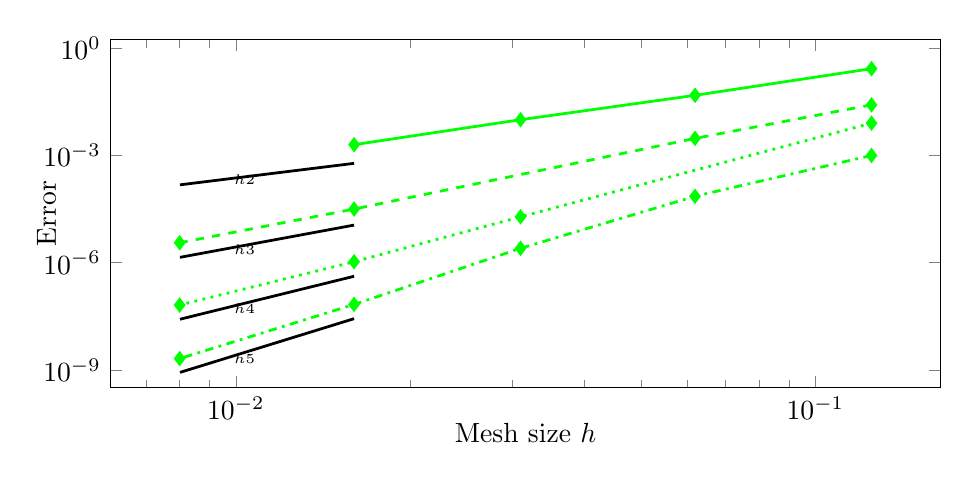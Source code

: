 \begin{tikzpicture}%
\begin{axis}[xmode=log,ymode=log,height=6cm,mark options={solid},xlabel={Mesh size $h$},ylabel={Error},ylabel style={yshift=-0.4cm},xlabel style={yshift=0.2cm},width=1\textwidth]%
\addplot[mark=diamond*,color=green,line width=1pt,solid] coordinates {%
(0.125,0.267)%
(0.062,0.048)%
(0.031,0.01)%
(0.016,0.002)%
(0.008,0.0)%
};%
%
%
\addplot[line width=1pt,samples=100,forget plot,yshift=-0.2cm,domain={0.016:0.008},draw=black]{6.482*x^2} node[right, pos=0.75] {\tiny{$h2$}};%
\addplot[mark=diamond*,color=green,line width=1pt,dashed] coordinates {%
(0.125,0.026)%
(0.062,0.003)%
(0.031,0.0)%
(0.016,3.173e-05)%
(0.008,3.626e-06)%
};%
%
%
\addplot[line width=1pt,samples=100,forget plot,yshift=-0.2cm,domain={0.016:0.008},draw=black]{7.603*x^3} node[right, pos=0.75] {\tiny{$h3$}};%
\addplot[mark=diamond*,color=green,line width=1pt,dotted] coordinates {%
(0.125,0.008)%
(0.062,0.0)%
(0.031,1.927e-05)%
(0.016,1.066e-06)%
(0.008,6.568e-08)%
};%
%
%
\addplot[line width=1pt,samples=100,forget plot,yshift=-0.2cm,domain={0.016:0.008},draw=black]{17.631*x^4} node[right, pos=0.75] {\tiny{$h4$}};%
\addplot[mark=diamond*,color=green,line width=1pt,dashdotted] coordinates {%
(0.125,0.001)%
(0.062,7.22e-05)%
(0.031,2.534e-06)%
(0.016,6.828e-08)%
(0.008,2.092e-09)%
};%
%
%
\addplot[line width=1pt,samples=100,forget plot,yshift=-0.2cm,domain={0.016:0.008},draw=black]{71.872*x^5} node[right, pos=0.75] {\tiny{$h5$}};%
\end{axis}%
\end{tikzpicture}%
